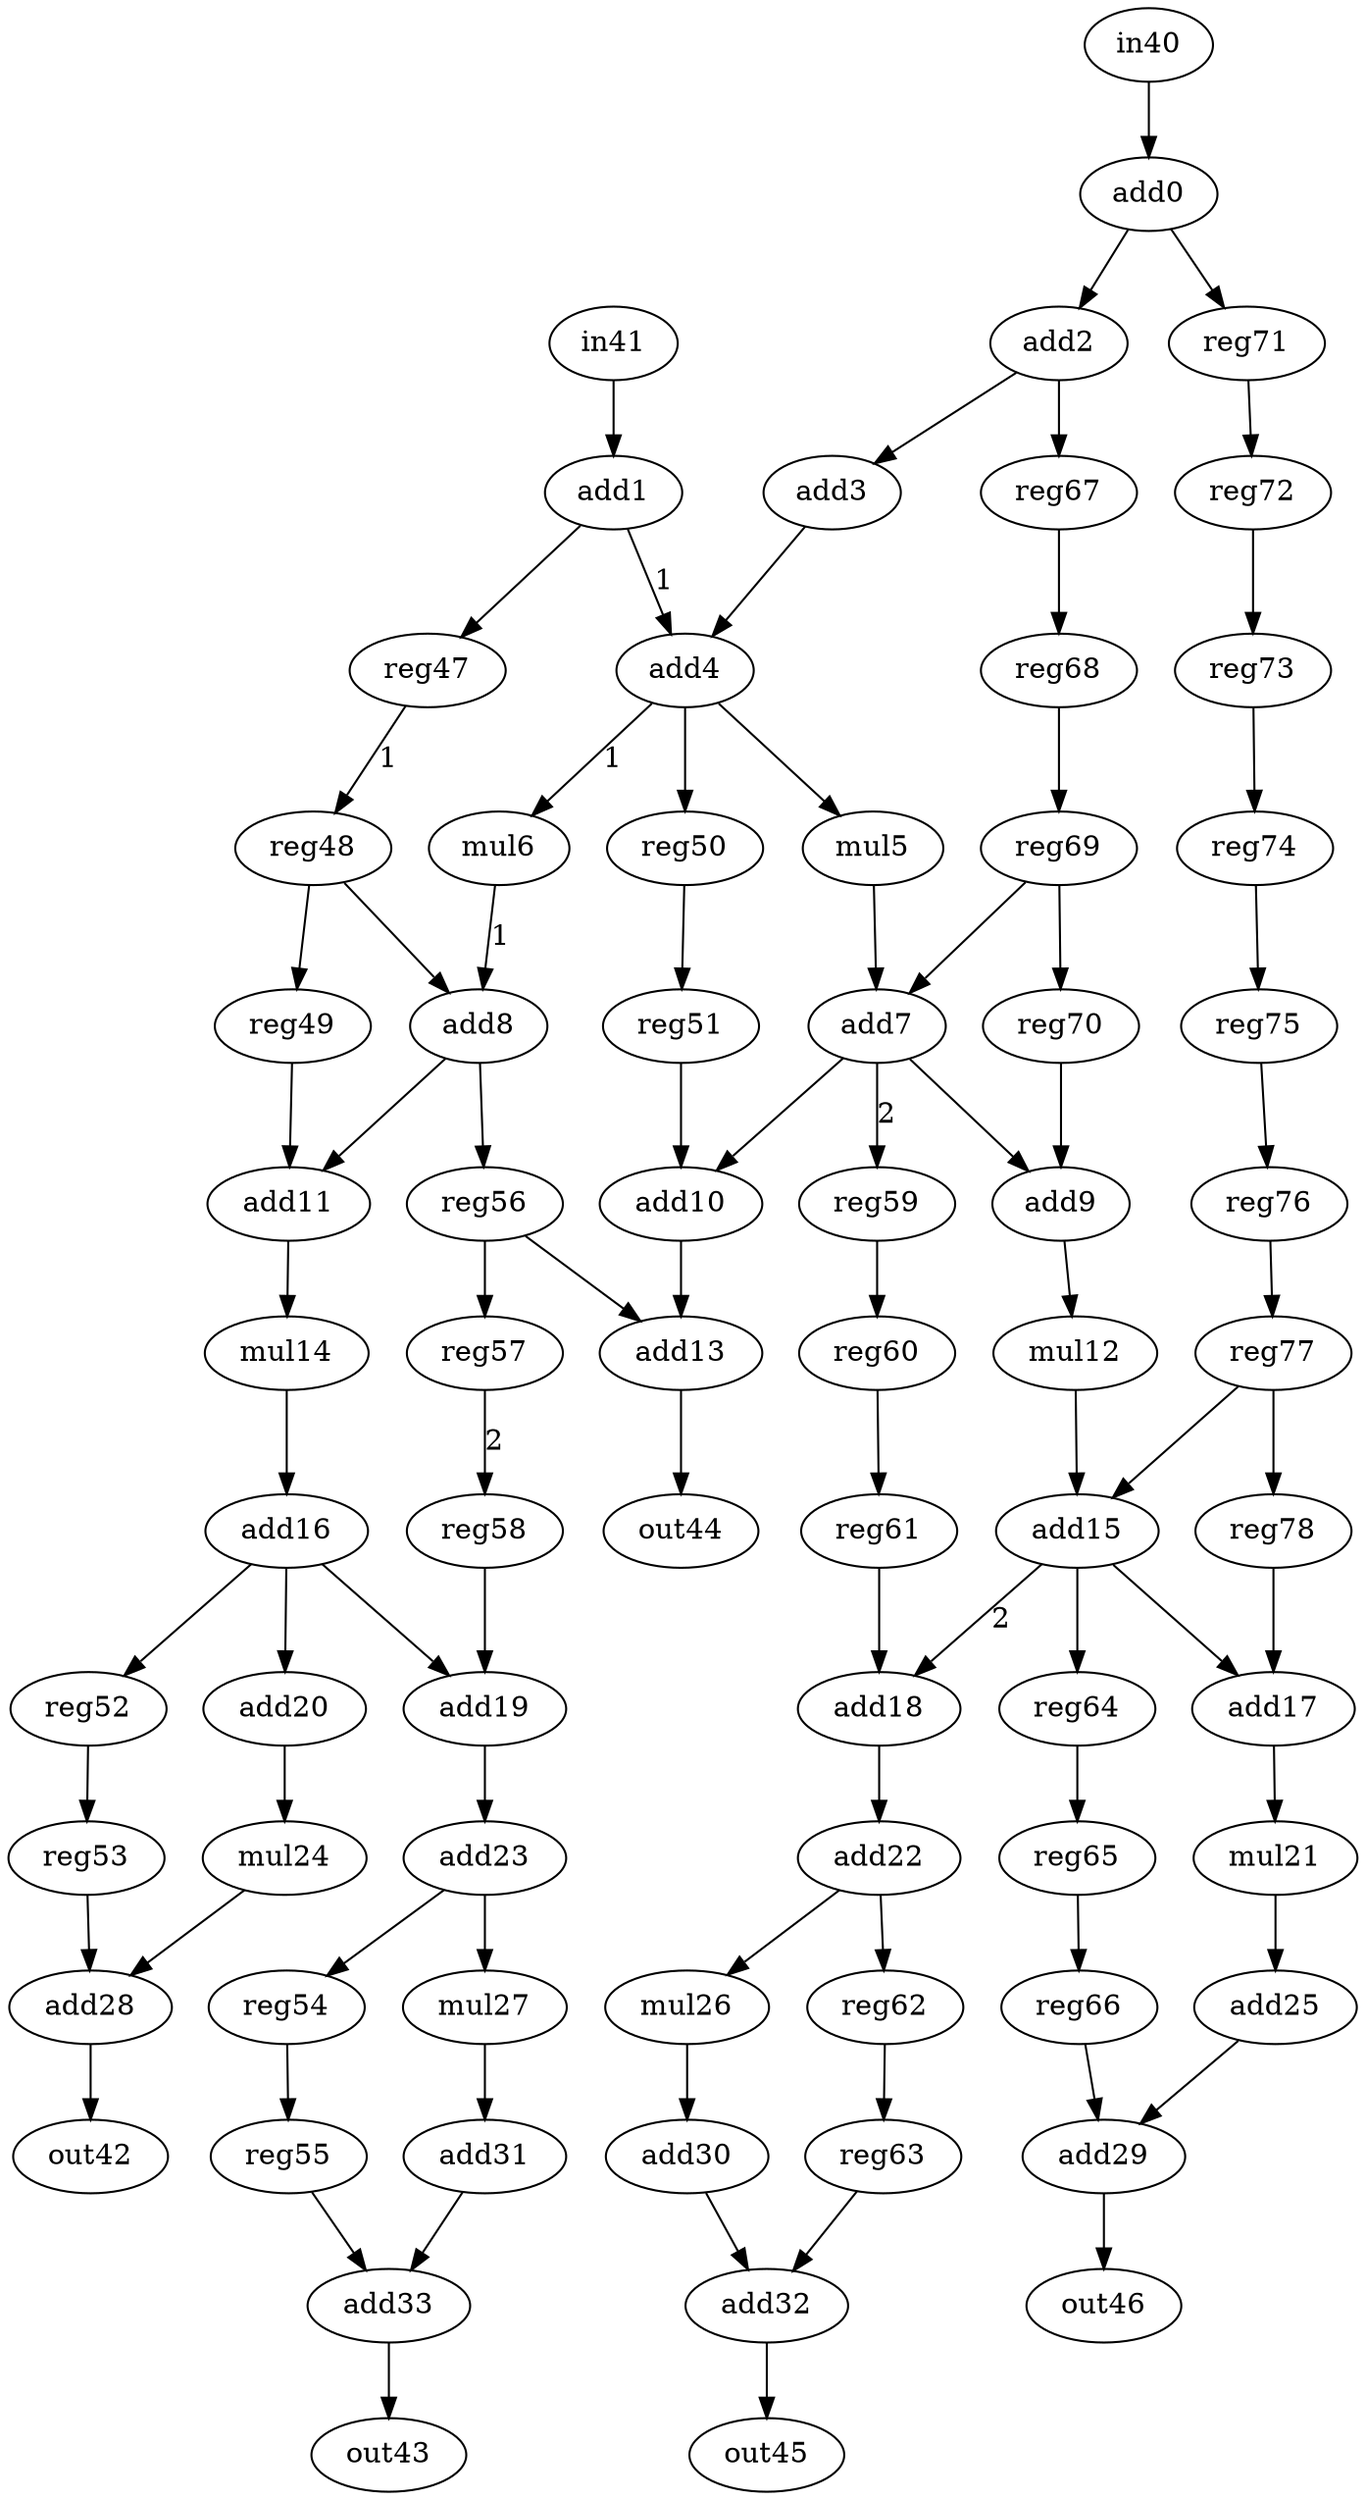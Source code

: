 strict digraph "ewf" {
0 [alap=1, asap=1, label=add0, op=addi, value=2];
1 [alap=3, asap=1, label=add1, op=addi, value=2];
2 [alap=2, asap=2, label=add2, op=addi, value=2];
3 [alap=3, asap=3, label=add3, op=addi, value=2];
4 [alap=4, asap=4, label=add4, op=add];
5 [alap=5, asap=5, label=mul5, op=muli, value=2];
6 [alap=5, asap=5, label=mul6, op=muli, value=2];
7 [alap=6, asap=6, label=add7, op=add];
8 [alap=6, asap=6, label=add8, op=add];
9 [alap=7, asap=7, label=add9, op=add];
10 [alap=7, asap=7, label=add10, op=add];
11 [alap=7, asap=7, label=add11, op=add];
12 [alap=8, asap=8, label=mul12, op=muli, value=2];
13 [alap=8, asap=8, label=add13, op=add];
14 [alap=8, asap=8, label=mul14, op=muli, value=2];
15 [alap=9, asap=9, label=add15, op=add];
16 [alap=9, asap=9, label=add16, op=addi, value=2];
17 [alap=10, asap=10, label=add17, op=add];
18 [alap=10, asap=10, label=add18, op=add];
19 [alap=10, asap=10, label=add19, op=add];
20 [alap=10, asap=10, label=add20, op=addi, value=2];
21 [alap=11, asap=11, label=mul21, op=muli, value=2];
22 [alap=11, asap=11, label=add22, op=addi, value=2];
23 [alap=11, asap=11, label=add23, op=addi, value=2];
24 [alap=11, asap=11, label=mul24, op=muli, value=2];
25 [alap=12, asap=12, label=add25, op=addi, value=2];
26 [alap=12, asap=12, label=mul26, op=muli, value=2];
27 [alap=12, asap=12, label=mul27, op=muli, value=2];
28 [alap=12, asap=12, label=add28, op=add];
29 [alap=13, asap=13, label=add29, op=add];
30 [alap=13, asap=13, label=add30, op=addi, value=2];
31 [alap=13, asap=13, label=add31, op=addi, value=2];
32 [alap=14, asap=14, label=add32, op=add];
33 [alap=14, asap=14, label=add33, op=add];
40 [alap=0, asap=0, label=in40, op=in];
41 [alap=2, asap=0, label=in41, op=in];
42 [alap=13, asap=13, label=out42, op=out];
43 [alap=15, asap=15, label=out43, op=out];
44 [alap=9, asap=9, label=out44, op=out];
45 [alap=15, asap=15, label=out45, op=out];
46 [alap=14, asap=14, label=out46, op=out];
47 [alap=4, asap=2, label=reg47, op=reg];
48 [alap=5, asap=3, label=reg48, op=reg];
49 [alap=6, asap=4, label=reg49, op=reg];
50 [alap=5, asap=5, label=reg50, op=reg];
51 [alap=6, asap=6, label=reg51, op=reg];
52 [alap=10, asap=10, label=reg52, op=reg];
53 [alap=11, asap=11, label=reg53, op=reg];
54 [alap=12, asap=12, label=reg54, op=reg];
55 [alap=13, asap=13, label=reg55, op=reg];
56 [alap=7, asap=7, label=reg56, op=reg];
57 [alap=8, asap=8, label=reg57, op=reg];
58 [alap=9, asap=9, label=reg58, op=reg];
59 [alap=7, asap=7, label=reg59, op=reg];
60 [alap=8, asap=8, label=reg60, op=reg];
61 [alap=9, asap=9, label=reg61, op=reg];
62 [alap=12, asap=12, label=reg62, op=reg];
63 [alap=13, asap=13, label=reg63, op=reg];
64 [alap=10, asap=10, label=reg64, op=reg];
65 [alap=11, asap=11, label=reg65, op=reg];
66 [alap=12, asap=12, label=reg66, op=reg];
67 [alap=3, asap=3, label=reg67, op=reg];
68 [alap=4, asap=4, label=reg68, op=reg];
69 [alap=5, asap=5, label=reg69, op=reg];
70 [alap=6, asap=6, label=reg70, op=reg];
71 [alap=2, asap=2, label=reg71, op=reg];
72 [alap=3, asap=3, label=reg72, op=reg];
73 [alap=4, asap=4, label=reg73, op=reg];
74 [alap=5, asap=5, label=reg74, op=reg];
75 [alap=6, asap=6, label=reg75, op=reg];
76 [alap=7, asap=7, label=reg76, op=reg];
77 [alap=8, asap=8, label=reg77, op=reg];
78 [alap=9, asap=9, label=reg78, op=reg];
0 -> 2  [port=0, w=0];
0 -> 71  [port=0, w=0];
1 -> 4  [label=1, port=0, w=1];
1 -> 47  [port=0, w=0];
2 -> 3  [port=0, w=0];
2 -> 67  [port=0, w=0];
3 -> 4  [port=1, w=0];
4 -> 5  [port=0, w=0];
4 -> 6  [label=1, port=0, w=1];
4 -> 50  [port=0, w=0];
5 -> 7  [port=0, w=0];
6 -> 8  [label=1, port=0, w=1];
7 -> 9  [port=0, w=0];
7 -> 10  [port=0, w=0];
7 -> 59  [label=2, port=0, w=2];
8 -> 11  [port=0, w=0];
8 -> 56  [port=0, w=0];
9 -> 12  [port=0, w=0];
10 -> 13  [port=0, w=0];
11 -> 14  [port=0, w=0];
12 -> 15  [port=0, w=0];
13 -> 44  [port=0, w=0];
14 -> 16  [port=0, w=0];
15 -> 17  [port=0, w=0];
15 -> 18  [label=2, port=0, w=2];
15 -> 64  [port=0, w=0];
16 -> 19  [port=0, w=0];
16 -> 20  [port=0, w=0];
16 -> 52  [port=0, w=0];
17 -> 21  [port=0, w=0];
18 -> 22  [port=0, w=0];
19 -> 23  [port=0, w=0];
20 -> 24  [port=0, w=0];
21 -> 25  [port=0, w=0];
22 -> 26  [port=0, w=0];
22 -> 62  [port=0, w=0];
23 -> 27  [port=0, w=0];
23 -> 54  [port=0, w=0];
24 -> 28  [port=0, w=0];
25 -> 29  [port=0, w=0];
26 -> 30  [port=0, w=0];
27 -> 31  [port=0, w=0];
28 -> 42  [port=0, w=0];
29 -> 46  [port=0, w=0];
30 -> 32  [port=0, w=0];
31 -> 33  [port=0, w=0];
32 -> 45  [port=0, w=0];
33 -> 43  [port=0, w=0];
40 -> 0  [port=0, w=0];
41 -> 1  [port=0, w=0];
47 -> 48  [label=1, port=0, w=1];
48 -> 8  [port=1, w=0];
48 -> 49  [port=0, w=0];
49 -> 11  [port=1, w=0];
50 -> 51  [port=0, w=0];
51 -> 10  [port=1, w=0];
52 -> 53  [port=0, w=0];
53 -> 28  [port=1, w=0];
54 -> 55  [port=0, w=0];
55 -> 33  [port=1, w=0];
56 -> 13  [port=1, w=0];
56 -> 57  [port=0, w=0];
57 -> 58  [label=2, port=0, w=2];
58 -> 19  [port=1, w=0];
59 -> 60  [port=0, w=0];
60 -> 61  [port=0, w=0];
61 -> 18  [port=1, w=0];
62 -> 63  [port=0, w=0];
63 -> 32  [port=1, w=0];
64 -> 65  [port=0, w=0];
65 -> 66  [port=0, w=0];
66 -> 29  [port=1, w=0];
67 -> 68  [port=0, w=0];
68 -> 69  [port=0, w=0];
69 -> 7  [port=1, w=0];
69 -> 70  [port=0, w=0];
70 -> 9  [port=1, w=0];
71 -> 72  [port=0, w=0];
72 -> 73  [port=0, w=0];
73 -> 74  [port=0, w=0];
74 -> 75  [port=0, w=0];
75 -> 76  [port=0, w=0];
76 -> 77  [port=0, w=0];
77 -> 15  [port=1, w=0];
77 -> 78  [port=0, w=0];
78 -> 17  [port=1, w=0];
}
